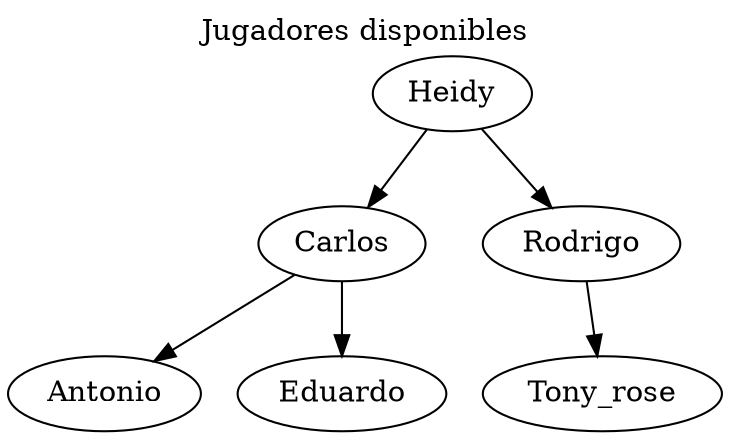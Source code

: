 digraph { 
"Heidy"
"Heidy"->"Carlos"
"Heidy"->"Rodrigo"
"Carlos"
"Carlos"->"Antonio"
"Carlos"->"Eduardo"
"Antonio"
"Eduardo"
"Rodrigo"
"Rodrigo"->"Tony_rose"
"Tony_rose"
 labelloc="t"; label="Jugadores disponibles"; 
}